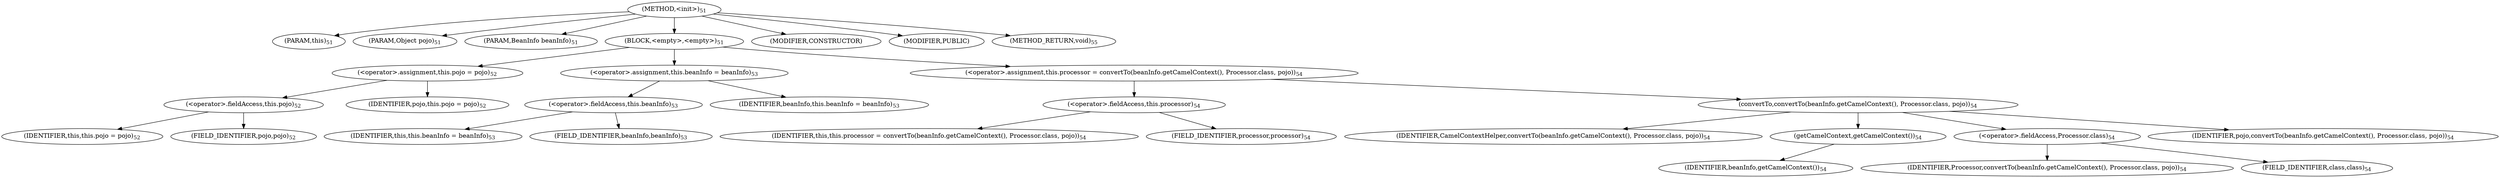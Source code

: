 digraph "&lt;init&gt;" {  
"46" [label = <(METHOD,&lt;init&gt;)<SUB>51</SUB>> ]
"4" [label = <(PARAM,this)<SUB>51</SUB>> ]
"47" [label = <(PARAM,Object pojo)<SUB>51</SUB>> ]
"48" [label = <(PARAM,BeanInfo beanInfo)<SUB>51</SUB>> ]
"49" [label = <(BLOCK,&lt;empty&gt;,&lt;empty&gt;)<SUB>51</SUB>> ]
"50" [label = <(&lt;operator&gt;.assignment,this.pojo = pojo)<SUB>52</SUB>> ]
"51" [label = <(&lt;operator&gt;.fieldAccess,this.pojo)<SUB>52</SUB>> ]
"3" [label = <(IDENTIFIER,this,this.pojo = pojo)<SUB>52</SUB>> ]
"52" [label = <(FIELD_IDENTIFIER,pojo,pojo)<SUB>52</SUB>> ]
"53" [label = <(IDENTIFIER,pojo,this.pojo = pojo)<SUB>52</SUB>> ]
"54" [label = <(&lt;operator&gt;.assignment,this.beanInfo = beanInfo)<SUB>53</SUB>> ]
"55" [label = <(&lt;operator&gt;.fieldAccess,this.beanInfo)<SUB>53</SUB>> ]
"5" [label = <(IDENTIFIER,this,this.beanInfo = beanInfo)<SUB>53</SUB>> ]
"56" [label = <(FIELD_IDENTIFIER,beanInfo,beanInfo)<SUB>53</SUB>> ]
"57" [label = <(IDENTIFIER,beanInfo,this.beanInfo = beanInfo)<SUB>53</SUB>> ]
"58" [label = <(&lt;operator&gt;.assignment,this.processor = convertTo(beanInfo.getCamelContext(), Processor.class, pojo))<SUB>54</SUB>> ]
"59" [label = <(&lt;operator&gt;.fieldAccess,this.processor)<SUB>54</SUB>> ]
"6" [label = <(IDENTIFIER,this,this.processor = convertTo(beanInfo.getCamelContext(), Processor.class, pojo))<SUB>54</SUB>> ]
"60" [label = <(FIELD_IDENTIFIER,processor,processor)<SUB>54</SUB>> ]
"61" [label = <(convertTo,convertTo(beanInfo.getCamelContext(), Processor.class, pojo))<SUB>54</SUB>> ]
"62" [label = <(IDENTIFIER,CamelContextHelper,convertTo(beanInfo.getCamelContext(), Processor.class, pojo))<SUB>54</SUB>> ]
"63" [label = <(getCamelContext,getCamelContext())<SUB>54</SUB>> ]
"64" [label = <(IDENTIFIER,beanInfo,getCamelContext())<SUB>54</SUB>> ]
"65" [label = <(&lt;operator&gt;.fieldAccess,Processor.class)<SUB>54</SUB>> ]
"66" [label = <(IDENTIFIER,Processor,convertTo(beanInfo.getCamelContext(), Processor.class, pojo))<SUB>54</SUB>> ]
"67" [label = <(FIELD_IDENTIFIER,class,class)<SUB>54</SUB>> ]
"68" [label = <(IDENTIFIER,pojo,convertTo(beanInfo.getCamelContext(), Processor.class, pojo))<SUB>54</SUB>> ]
"69" [label = <(MODIFIER,CONSTRUCTOR)> ]
"70" [label = <(MODIFIER,PUBLIC)> ]
"71" [label = <(METHOD_RETURN,void)<SUB>55</SUB>> ]
  "46" -> "4" 
  "46" -> "47" 
  "46" -> "48" 
  "46" -> "49" 
  "46" -> "69" 
  "46" -> "70" 
  "46" -> "71" 
  "49" -> "50" 
  "49" -> "54" 
  "49" -> "58" 
  "50" -> "51" 
  "50" -> "53" 
  "51" -> "3" 
  "51" -> "52" 
  "54" -> "55" 
  "54" -> "57" 
  "55" -> "5" 
  "55" -> "56" 
  "58" -> "59" 
  "58" -> "61" 
  "59" -> "6" 
  "59" -> "60" 
  "61" -> "62" 
  "61" -> "63" 
  "61" -> "65" 
  "61" -> "68" 
  "63" -> "64" 
  "65" -> "66" 
  "65" -> "67" 
}
